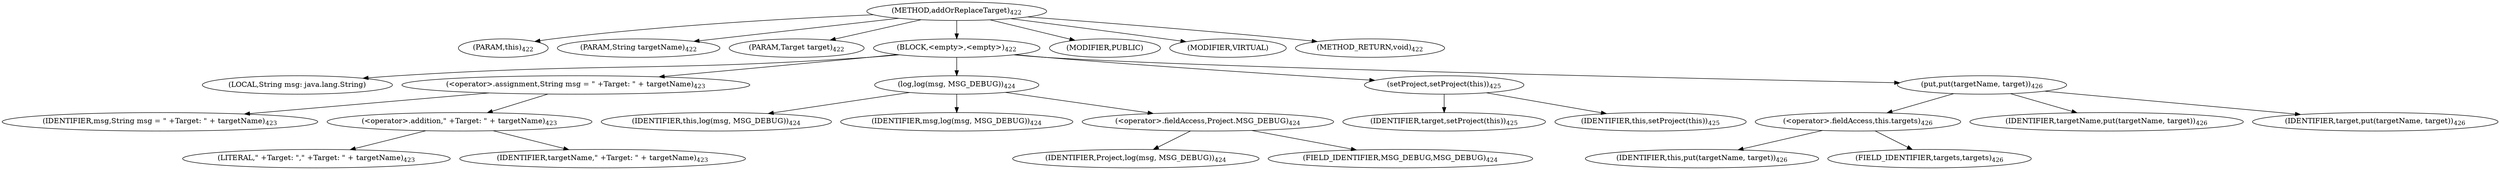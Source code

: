 digraph "addOrReplaceTarget" {  
"1211" [label = <(METHOD,addOrReplaceTarget)<SUB>422</SUB>> ]
"62" [label = <(PARAM,this)<SUB>422</SUB>> ]
"1212" [label = <(PARAM,String targetName)<SUB>422</SUB>> ]
"1213" [label = <(PARAM,Target target)<SUB>422</SUB>> ]
"1214" [label = <(BLOCK,&lt;empty&gt;,&lt;empty&gt;)<SUB>422</SUB>> ]
"1215" [label = <(LOCAL,String msg: java.lang.String)> ]
"1216" [label = <(&lt;operator&gt;.assignment,String msg = &quot; +Target: &quot; + targetName)<SUB>423</SUB>> ]
"1217" [label = <(IDENTIFIER,msg,String msg = &quot; +Target: &quot; + targetName)<SUB>423</SUB>> ]
"1218" [label = <(&lt;operator&gt;.addition,&quot; +Target: &quot; + targetName)<SUB>423</SUB>> ]
"1219" [label = <(LITERAL,&quot; +Target: &quot;,&quot; +Target: &quot; + targetName)<SUB>423</SUB>> ]
"1220" [label = <(IDENTIFIER,targetName,&quot; +Target: &quot; + targetName)<SUB>423</SUB>> ]
"1221" [label = <(log,log(msg, MSG_DEBUG))<SUB>424</SUB>> ]
"61" [label = <(IDENTIFIER,this,log(msg, MSG_DEBUG))<SUB>424</SUB>> ]
"1222" [label = <(IDENTIFIER,msg,log(msg, MSG_DEBUG))<SUB>424</SUB>> ]
"1223" [label = <(&lt;operator&gt;.fieldAccess,Project.MSG_DEBUG)<SUB>424</SUB>> ]
"1224" [label = <(IDENTIFIER,Project,log(msg, MSG_DEBUG))<SUB>424</SUB>> ]
"1225" [label = <(FIELD_IDENTIFIER,MSG_DEBUG,MSG_DEBUG)<SUB>424</SUB>> ]
"1226" [label = <(setProject,setProject(this))<SUB>425</SUB>> ]
"1227" [label = <(IDENTIFIER,target,setProject(this))<SUB>425</SUB>> ]
"63" [label = <(IDENTIFIER,this,setProject(this))<SUB>425</SUB>> ]
"1228" [label = <(put,put(targetName, target))<SUB>426</SUB>> ]
"1229" [label = <(&lt;operator&gt;.fieldAccess,this.targets)<SUB>426</SUB>> ]
"1230" [label = <(IDENTIFIER,this,put(targetName, target))<SUB>426</SUB>> ]
"1231" [label = <(FIELD_IDENTIFIER,targets,targets)<SUB>426</SUB>> ]
"1232" [label = <(IDENTIFIER,targetName,put(targetName, target))<SUB>426</SUB>> ]
"1233" [label = <(IDENTIFIER,target,put(targetName, target))<SUB>426</SUB>> ]
"1234" [label = <(MODIFIER,PUBLIC)> ]
"1235" [label = <(MODIFIER,VIRTUAL)> ]
"1236" [label = <(METHOD_RETURN,void)<SUB>422</SUB>> ]
  "1211" -> "62" 
  "1211" -> "1212" 
  "1211" -> "1213" 
  "1211" -> "1214" 
  "1211" -> "1234" 
  "1211" -> "1235" 
  "1211" -> "1236" 
  "1214" -> "1215" 
  "1214" -> "1216" 
  "1214" -> "1221" 
  "1214" -> "1226" 
  "1214" -> "1228" 
  "1216" -> "1217" 
  "1216" -> "1218" 
  "1218" -> "1219" 
  "1218" -> "1220" 
  "1221" -> "61" 
  "1221" -> "1222" 
  "1221" -> "1223" 
  "1223" -> "1224" 
  "1223" -> "1225" 
  "1226" -> "1227" 
  "1226" -> "63" 
  "1228" -> "1229" 
  "1228" -> "1232" 
  "1228" -> "1233" 
  "1229" -> "1230" 
  "1229" -> "1231" 
}
